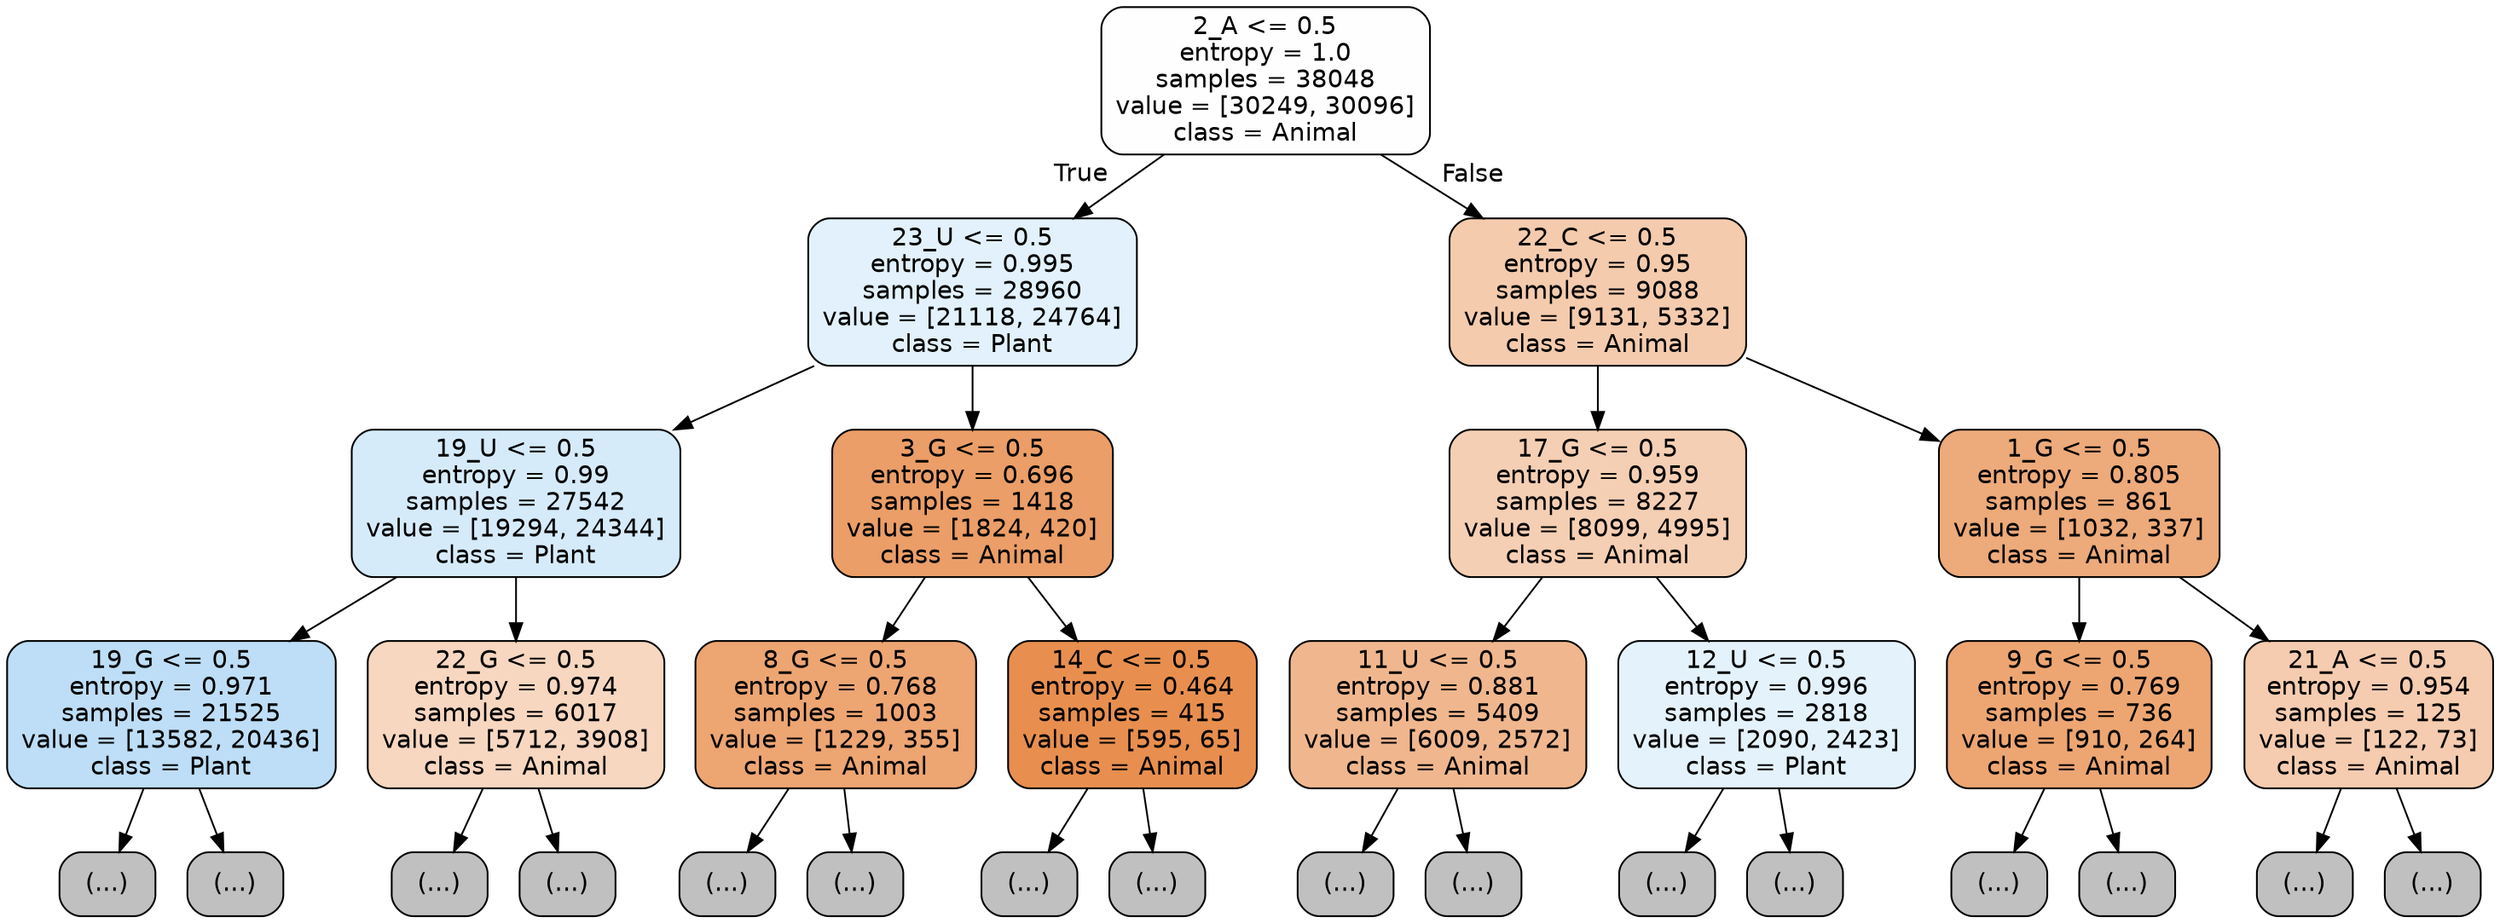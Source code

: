 digraph Tree {
node [shape=box, style="filled, rounded", color="black", fontname="helvetica"] ;
edge [fontname="helvetica"] ;
0 [label="2_A <= 0.5\nentropy = 1.0\nsamples = 38048\nvalue = [30249, 30096]\nclass = Animal", fillcolor="#fffefe"] ;
1 [label="23_U <= 0.5\nentropy = 0.995\nsamples = 28960\nvalue = [21118, 24764]\nclass = Plant", fillcolor="#e2f1fb"] ;
0 -> 1 [labeldistance=2.5, labelangle=45, headlabel="True"] ;
2 [label="19_U <= 0.5\nentropy = 0.99\nsamples = 27542\nvalue = [19294, 24344]\nclass = Plant", fillcolor="#d6ebfa"] ;
1 -> 2 ;
3 [label="19_G <= 0.5\nentropy = 0.971\nsamples = 21525\nvalue = [13582, 20436]\nclass = Plant", fillcolor="#bddef6"] ;
2 -> 3 ;
4 [label="(...)", fillcolor="#C0C0C0"] ;
3 -> 4 ;
5775 [label="(...)", fillcolor="#C0C0C0"] ;
3 -> 5775 ;
8954 [label="22_G <= 0.5\nentropy = 0.974\nsamples = 6017\nvalue = [5712, 3908]\nclass = Animal", fillcolor="#f7d7c0"] ;
2 -> 8954 ;
8955 [label="(...)", fillcolor="#C0C0C0"] ;
8954 -> 8955 ;
11734 [label="(...)", fillcolor="#C0C0C0"] ;
8954 -> 11734 ;
12041 [label="3_G <= 0.5\nentropy = 0.696\nsamples = 1418\nvalue = [1824, 420]\nclass = Animal", fillcolor="#eb9e67"] ;
1 -> 12041 ;
12042 [label="8_G <= 0.5\nentropy = 0.768\nsamples = 1003\nvalue = [1229, 355]\nclass = Animal", fillcolor="#eda572"] ;
12041 -> 12042 ;
12043 [label="(...)", fillcolor="#C0C0C0"] ;
12042 -> 12043 ;
12340 [label="(...)", fillcolor="#C0C0C0"] ;
12042 -> 12340 ;
12461 [label="14_C <= 0.5\nentropy = 0.464\nsamples = 415\nvalue = [595, 65]\nclass = Animal", fillcolor="#e88f4f"] ;
12041 -> 12461 ;
12462 [label="(...)", fillcolor="#C0C0C0"] ;
12461 -> 12462 ;
12551 [label="(...)", fillcolor="#C0C0C0"] ;
12461 -> 12551 ;
12584 [label="22_C <= 0.5\nentropy = 0.95\nsamples = 9088\nvalue = [9131, 5332]\nclass = Animal", fillcolor="#f4cbad"] ;
0 -> 12584 [labeldistance=2.5, labelangle=-45, headlabel="False"] ;
12585 [label="17_G <= 0.5\nentropy = 0.959\nsamples = 8227\nvalue = [8099, 4995]\nclass = Animal", fillcolor="#f5cfb3"] ;
12584 -> 12585 ;
12586 [label="11_U <= 0.5\nentropy = 0.881\nsamples = 5409\nvalue = [6009, 2572]\nclass = Animal", fillcolor="#f0b78e"] ;
12585 -> 12586 ;
12587 [label="(...)", fillcolor="#C0C0C0"] ;
12586 -> 12587 ;
14438 [label="(...)", fillcolor="#C0C0C0"] ;
12586 -> 14438 ;
15201 [label="12_U <= 0.5\nentropy = 0.996\nsamples = 2818\nvalue = [2090, 2423]\nclass = Plant", fillcolor="#e4f2fb"] ;
12585 -> 15201 ;
15202 [label="(...)", fillcolor="#C0C0C0"] ;
15201 -> 15202 ;
15957 [label="(...)", fillcolor="#C0C0C0"] ;
15201 -> 15957 ;
16230 [label="1_G <= 0.5\nentropy = 0.805\nsamples = 861\nvalue = [1032, 337]\nclass = Animal", fillcolor="#edaa7a"] ;
12584 -> 16230 ;
16231 [label="9_G <= 0.5\nentropy = 0.769\nsamples = 736\nvalue = [910, 264]\nclass = Animal", fillcolor="#eda672"] ;
16230 -> 16231 ;
16232 [label="(...)", fillcolor="#C0C0C0"] ;
16231 -> 16232 ;
16505 [label="(...)", fillcolor="#C0C0C0"] ;
16231 -> 16505 ;
16594 [label="21_A <= 0.5\nentropy = 0.954\nsamples = 125\nvalue = [122, 73]\nclass = Animal", fillcolor="#f5ccaf"] ;
16230 -> 16594 ;
16595 [label="(...)", fillcolor="#C0C0C0"] ;
16594 -> 16595 ;
16658 [label="(...)", fillcolor="#C0C0C0"] ;
16594 -> 16658 ;
}